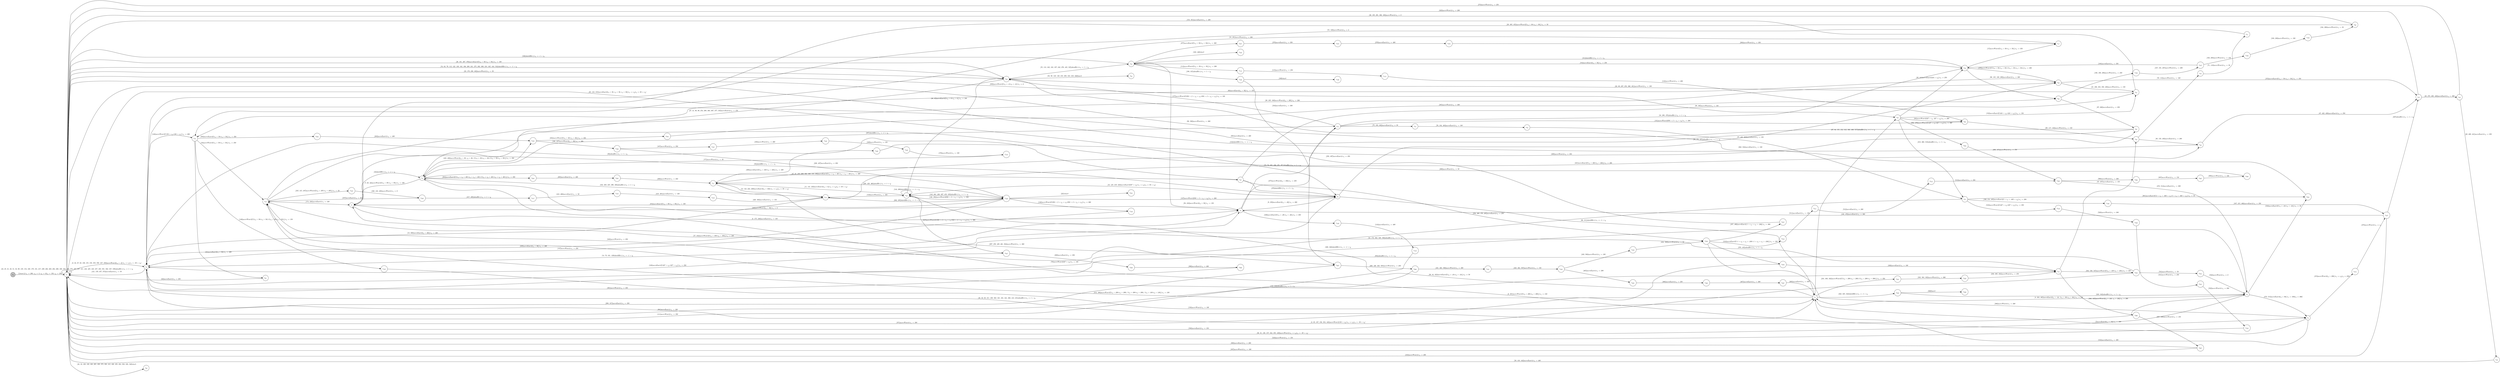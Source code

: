 digraph EFSM{
  graph [rankdir="LR", fontname="Latin Modern Math"];
  node [color="black", fillcolor="white", shape="circle", style="filled", fontname="Latin Modern Math"];
  edge [fontname="Latin Modern Math"];

  s0[fillcolor="gray", label=<s<sub>0</sub>>];
  s1[label=<s<sub>1</sub>>];
  s2[label=<s<sub>2</sub>>];
  s3[label=<s<sub>3</sub>>];
  s4[label=<s<sub>4</sub>>];
  s5[label=<s<sub>5</sub>>];
  s6[label=<s<sub>6</sub>>];
  s7[label=<s<sub>7</sub>>];
  s8[label=<s<sub>8</sub>>];
  s9[label=<s<sub>9</sub>>];
  s10[label=<s<sub>10</sub>>];
  s11[label=<s<sub>11</sub>>];
  s12[label=<s<sub>12</sub>>];
  s15[label=<s<sub>15</sub>>];
  s16[label=<s<sub>16</sub>>];
  s17[label=<s<sub>17</sub>>];
  s18[label=<s<sub>18</sub>>];
  s19[label=<s<sub>19</sub>>];
  s20[label=<s<sub>20</sub>>];
  s21[label=<s<sub>21</sub>>];
  s22[label=<s<sub>22</sub>>];
  s29[label=<s<sub>29</sub>>];
  s32[label=<s<sub>32</sub>>];
  s44[label=<s<sub>44</sub>>];
  s45[label=<s<sub>45</sub>>];
  s46[label=<s<sub>46</sub>>];
  s47[label=<s<sub>47</sub>>];
  s48[label=<s<sub>48</sub>>];
  s49[label=<s<sub>49</sub>>];
  s55[label=<s<sub>55</sub>>];
  s61[label=<s<sub>61</sub>>];
  s64[label=<s<sub>64</sub>>];
  s67[label=<s<sub>67</sub>>];
  s68[label=<s<sub>68</sub>>];
  s70[label=<s<sub>70</sub>>];
  s71[label=<s<sub>71</sub>>];
  s75[label=<s<sub>75</sub>>];
  s76[label=<s<sub>76</sub>>];
  s77[label=<s<sub>77</sub>>];
  s87[label=<s<sub>87</sub>>];
  s96[label=<s<sub>96</sub>>];
  s97[label=<s<sub>97</sub>>];
  s106[label=<s<sub>106</sub>>];
  s107[label=<s<sub>107</sub>>];
  s109[label=<s<sub>109</sub>>];
  s110[label=<s<sub>110</sub>>];
  s114[label=<s<sub>114</sub>>];
  s115[label=<s<sub>115</sub>>];
  s126[label=<s<sub>126</sub>>];
  s146[label=<s<sub>146</sub>>];
  s149[label=<s<sub>149</sub>>];
  s163[label=<s<sub>163</sub>>];
  s165[label=<s<sub>165</sub>>];
  s166[label=<s<sub>166</sub>>];
  s167[label=<s<sub>167</sub>>];
  s168[label=<s<sub>168</sub>>];
  s169[label=<s<sub>169</sub>>];
  s170[label=<s<sub>170</sub>>];
  s186[label=<s<sub>186</sub>>];
  s187[label=<s<sub>187</sub>>];
  s192[label=<s<sub>192</sub>>];
  s193[label=<s<sub>193</sub>>];
  s198[label=<s<sub>198</sub>>];
  s199[label=<s<sub>199</sub>>];
  s204[label=<s<sub>204</sub>>];
  s205[label=<s<sub>205</sub>>];
  s207[label=<s<sub>207</sub>>];
  s221[label=<s<sub>221</sub>>];
  s231[label=<s<sub>231</sub>>];
  s232[label=<s<sub>232</sub>>];
  s245[label=<s<sub>245</sub>>];
  s246[label=<s<sub>246</sub>>];
  s256[label=<s<sub>256</sub>>];
  s257[label=<s<sub>257</sub>>];
  s260[label=<s<sub>260</sub>>];
  s277[label=<s<sub>277</sub>>];
  s278[label=<s<sub>278</sub>>];
  s279[label=<s<sub>279</sub>>];
  s282[label=<s<sub>282</sub>>];
  s284[label=<s<sub>284</sub>>];
  s306[label=<s<sub>306</sub>>];
  s307[label=<s<sub>307</sub>>];
  s322[label=<s<sub>322</sub>>];
  s326[label=<s<sub>326</sub>>];
  s347[label=<s<sub>347</sub>>];
  s361[label=<s<sub>361</sub>>];
  s370[label=<s<sub>370</sub>>];
  s383[label=<s<sub>383</sub>>];
  s389[label=<s<sub>389</sub>>];
  s390[label=<s<sub>390</sub>>];
  s394[label=<s<sub>394</sub>>];
  s395[label=<s<sub>395</sub>>];
  s396[label=<s<sub>396</sub>>];
  s397[label=<s<sub>397</sub>>];
  s398[label=<s<sub>398</sub>>];
  s417[label=<s<sub>417</sub>>];
  s418[label=<s<sub>418</sub>>];
  s419[label=<s<sub>419</sub>>];
  s431[label=<s<sub>431</sub>>];
  s432[label=<s<sub>432</sub>>];
  s433[label=<s<sub>433</sub>>];
  s465[label=<s<sub>465</sub>>];
  s466[label=<s<sub>466</sub>>];
  s467[label=<s<sub>467</sub>>];
  s474[label=<s<sub>474</sub>>];
  s498[label=<s<sub>498</sub>>];
  s510[label=<s<sub>510</sub>>];
  s511[label=<s<sub>511</sub>>];
  s512[label=<s<sub>512</sub>>];
  s519[label=<s<sub>519</sub>>];
  s520[label=<s<sub>520</sub>>];
  s521[label=<s<sub>521</sub>>];
  s522[label=<s<sub>522</sub>>];
  s531[label=<s<sub>531</sub>>];

  s0->s1[label=<<i> [1]start:2/o<sub>1</sub> := 200, o<sub>2</sub> := 3, o<sub>3</sub> := 0&#91;r<sub>3</sub> := 150, r<sub>2</sub> := 250&#93;</i>>];
  s4->s5[label=<<i> [5]moveEast:0&#91;r<sub>3</sub> &gt; -24&#93;/o<sub>1</sub> := 200</i>>];
  s5->s6[label=<<i> [6, 381]moveWest:0&#91;!(r<sub>3</sub> &gt; 298&or;r<sub>3</sub> &gt; 298)&#93;/o<sub>1</sub> := 150</i>>];
  s6->s7[label=<<i> [7, 28, 42]moveWest:0&#91;!(r<sub>3</sub> &gt; 98&or;r<sub>3</sub> &gt; 98)&#93;/o<sub>1</sub> := 100</i>>];
  s8->s9[label=<<i> [9, 250]moveEast:0&#91;r<sub>3</sub> &gt; -26&#93;/o<sub>1</sub> := 200</i>>];
  s10->s11[label=<<i> [11, 141, 223]moveEast:0&#91;r<sub>3</sub> &gt; 0&#93;/o<sub>1</sub> := r<sub>2</sub>&#91;r<sub>2</sub> := 50 + r<sub>2</sub>&#93;</i>>];
  s12->s2[label=<<i> [13, 330]moveEast:0&#91;r<sub>2</sub> &gt; 263&#93;/o<sub>1</sub> := 400</i>>];
  s16->s17[label=<<i> [17]moveWest:0&#91;!(r<sub>3</sub> &gt; 50&or;r<sub>3</sub> &gt; 50)&#93;/o<sub>1</sub> := 350</i>>];
  s17->s18[label=<<i> [18, 281]moveWest:0/o<sub>1</sub> := 300</i>>];
  s18->s19[label=<<i> [19]moveWest:0&#91;!(r<sub>3</sub> &gt; 50&or;r<sub>3</sub> &gt; 50)&#93;/o<sub>1</sub> := 250</i>>];
  s10->s22[label=<<i> [40, 85]moveEast:0&#91;!(r<sub>3</sub> &gt; 0&or;r<sub>3</sub> &gt; 0)&#93;/o<sub>1</sub> := 100</i>>];
  s7->s6[label=<<i> [43]shieldHit:1/o<sub>1</sub> := -1 + i<sub>0</sub></i>>];
  s44->s45[label=<<i> [45, 437]moveEast:0/o<sub>1</sub> := 150</i>>];
  s55->s8[label=<<i> [56, 243]moveWest:0&#91;r<sub>3</sub> &gt; 50&#93;/o<sub>1</sub> := 150</i>>];
  s8->s19[label=<<i> [57, 244]moveWest:0&#91;!(r<sub>2</sub> &gt; 350&or;r<sub>2</sub> &gt; 350)&#93;/o<sub>1</sub> := 100</i>>];
  s19->s9[label=<<i> [58]shieldHit:1/o<sub>1</sub> := -1 + i<sub>0</sub></i>>];
  s20->s18[label=<<i> [60]moveEast:0&#91;r<sub>3</sub> &gt; 50&#93;/o<sub>1</sub> := 150</i>>];
  s18->s61[label=<<i> [61]moveEast:0&#91;r<sub>3</sub> &gt; 50&#93;/o<sub>1</sub> := 200</i>>];
  s61->s1[label=<<i> [62]moveEast:0/o<sub>1</sub> := 250</i>>];
  s9->s4[label=<<i> [66, 311]shieldHit:1/o<sub>1</sub> := -1 + i<sub>0</sub></i>>];
  s67->s68[label=<<i> [68]moveWest:0&#91;327 &gt; r<sub>2</sub>, 327 &gt; r<sub>2</sub>&#93;/o<sub>1</sub> := 200</i>>];
  s45->s70[label=<<i> [70, 118]moveWest:0/o<sub>1</sub> := 100</i>>];
  s70->s71[label=<<i> [71, 119]moveWest:0/o<sub>1</sub> := 50</i>>];
  s71->s2[label=<<i> [72, 120]moveWest:0/o<sub>1</sub> := 0</i>>];
  s2->s8[label=<<i> [14, 73, 101, 129]shieldHit:1/o<sub>1</sub> := -1 + i<sub>0</sub></i>>];
  s77->s1[label=<<i> [78]moveWest:0&#91;327 &gt; r<sub>2</sub>&#93;/o<sub>1</sub> := 100</i>>];
  s4->s10[label=<<i> [39, 84, 452]moveEast:0&#91;!(r<sub>3</sub> &gt; -24&or;r<sub>3</sub> &gt; -24)&#93;/o<sub>1</sub> := 50</i>>];
  s87->s21[label=<<i> [88, 365]moveWest:0/o<sub>1</sub> := 150</i>>];
  s87->s2[label=<<i> [92]alienHit:1/o<sub>1</sub> := 1 + i<sub>0</sub></i>>];
  s67->s16[label=<<i> [95, 313]moveEast:0&#91;424 &gt; r<sub>2</sub>&#93;/o<sub>1</sub> := 250</i>>];
  s96->s97[label=<<i> [97, 300]moveEast:0/o<sub>1</sub> := 350</i>>];
  s97->s1[label=<<i> [98, 500]moveWest:0/o<sub>1</sub> := 300</i>>];
  s15->s75[label=<<i> [75, 103, 402]moveEast:0/o<sub>1</sub> := 50</i>>];
  s75->s76[label=<<i> [76, 104, 403]moveEast:0/o<sub>1</sub> := 100</i>>];
  s76->s77[label=<<i> [77, 105, 404]moveEast:0/o<sub>1</sub> := 150</i>>];
  s107->s8[label=<<i> [108, 476]moveEast:0/o<sub>1</sub> := 300</i>>];
  s8->s109[label=<<i> [109]moveEast:0&#91;!(r<sub>3</sub> &gt; -26&or;r<sub>3</sub> &gt; -26)&#93;/o<sub>1</sub> := 350</i>>];
  s109->s110[label=<<i> [110]moveEast:0/o<sub>1</sub> := 400</i>>];
  s110->s1[label=<<i> [111]moveWest:0/o<sub>1</sub> := 350</i>>];
  s55->s114[label=<<i> [114]moveWest:0&#91;!(r<sub>3</sub> &gt; 50&or;r<sub>3</sub> &gt; 50)&#93;/o<sub>1</sub> := 300</i>>];
  s114->s115[label=<<i> [115]moveWest:0/o<sub>1</sub> := 250</i>>];
  s115->s68[label=<<i> [116]moveWest:0/o<sub>1</sub> := 200</i>>];
  s2->s1[label=<<i> [121, 159, 357, 374]moveEast:0/o<sub>1</sub> := 50</i>>];
  s1->s9[label=<<i> [65, 124, 218]moveEast:0&#91;r<sub>3</sub> &gt; 50, r<sub>3</sub> &gt; 50, r<sub>3</sub> &gt; 50&#93;/o<sub>1</sub> := r<sub>2</sub>&#91;r<sub>2</sub> := 50 + r<sub>2</sub>&#93;</i>>];
  s10->s126[label=<<i> [126, 294]moveWest:0&#91;950 &gt; 2 &times; r<sub>2</sub> + r<sub>3</sub>&#93;/o<sub>1</sub> := 250</i>>];
  s126->s9[label=<<i> [127]moveWest:0&#91;950 &gt; 2 &times; r<sub>2</sub> + r<sub>3</sub>&#93;/o<sub>1</sub> := 200</i>>];
  s9->s2[label=<<i> [128]moveEast:0&#91;!(327 &gt; r<sub>2</sub>&or;327 &gt; r<sub>2</sub>)&#93;/o<sub>1</sub> := 250</i>>];
  s15->s68[label=<<i> [131]moveWest:0&#91;950 &gt; 2 &times; r<sub>2</sub> + r<sub>3</sub>&#93;/o<sub>1</sub> := 200</i>>];
  s68->s45[label=<<i> [69, 117, 132]moveWest:0/o<sub>1</sub> := 150</i>>];
  s46->s1[label=<<i> [134]shieldHit:1/o<sub>1</sub> := -1 + i<sub>0</sub></i>>];
  s2->s3[label=<<i> [3, 35, 137, 156, 354, 448]moveWest:0&#91;150 &gt; r<sub>3</sub>&#93;/o<sub>1</sub> := r<sub>3</sub>&#91;r<sub>3</sub> := -50 + r<sub>3</sub>&#93;</i>>];
  s12->s10[label=<<i> [143]moveWest:0/o<sub>1</sub> := 350</i>>];
  s10->s10[label=<<i> [144, 200]shieldHit:1/o<sub>1</sub> := -1 + i<sub>0</sub></i>>];
  s126->s146[label=<<i> [146]moveWest:0&#91;!(950 &gt; 2 &times; r<sub>2</sub> + r<sub>3</sub>&or;950 &gt; 2 &times; r<sub>2</sub> + r<sub>3</sub>)&#93;/o<sub>1</sub> := 300</i>>];
  s146->s2[label=<<i> [147]moveWest:0/o<sub>1</sub> := 250</i>>];
  s2->s18[label=<<i> [148]moveWest:0&#91;!(150 &gt; r<sub>3</sub>&or;150 &gt; r<sub>3</sub>)&#93;/o<sub>1</sub> := 200</i>>];
  s18->s149[label=<<i> [149]moveWest:0&#91;!(!(r<sub>3</sub> &gt; 50&or;r<sub>3</sub> &gt; 50)&or;!(r<sub>3</sub> &gt; 50&or;r<sub>3</sub> &gt; 50))&#93;/o<sub>1</sub> := 150</i>>];
  s149->s4[label=<<i> [150]moveWest:0/o<sub>1</sub> := 100</i>>];
  s67->s21[label=<<i> [152]moveEast:0&#91;!(424 &gt; r<sub>2</sub>&or;424 &gt; r<sub>2</sub>)&#93;/o<sub>1</sub> := 150</i>>];
  s21->s1[label=<<i> [153, 351]moveEast:0/o<sub>1</sub> := 200</i>>];
  s3->s1[label=<<i> [36, 81, 138, 157, 344, 355, 449]moveWest:0/o<sub>1</sub> := r<sub>3</sub>&#91;r<sub>3</sub> := -50 + r<sub>3</sub>&#93;</i>>];
  s55->s163[label=<<i> [163, 446]win:0</i>>];
  s6->s165[label=<<i> [165, 226]moveWest:0&#91;r<sub>3</sub> &gt; 98, r<sub>3</sub> &gt; 98, !(!(r<sub>3</sub> &gt; 50&or;r<sub>3</sub> &gt; 50)&or;!(r<sub>3</sub> &gt; 50&or;r<sub>3</sub> &gt; 50))&#93;/o<sub>1</sub> := 350</i>>];
  s165->s166[label=<<i> [166, 227]moveWest:0&#91;r<sub>3</sub> &gt; 98&#93;/o<sub>1</sub> := 300</i>>];
  s166->s167[label=<<i> [167]moveWest:0/o<sub>1</sub> := 250</i>>];
  s167->s168[label=<<i> [168]moveWest:0/o<sub>1</sub> := 200</i>>];
  s168->s169[label=<<i> [169]moveWest:0/o<sub>1</sub> := 150</i>>];
  s169->s170[label=<<i> [170]moveWest:0/o<sub>1</sub> := 100</i>>];
  s170->s6[label=<<i> [171]moveWest:0/o<sub>1</sub> := 50</i>>];
  s6->s44[label=<<i> [44, 172, 382, 529, 536]alienHit:1/o<sub>1</sub> := 1 + i<sub>0</sub></i>>];
  s44->s19[label=<<i> [173, 234]alienHit:1/o<sub>1</sub> := 1 + i<sub>0</sub></i>>];
  s19->s7[label=<<i> [174, 248]moveEast:0/o<sub>1</sub> := 100</i>>];
  s7->s8[label=<<i> [8, 175, 249]moveEast:0/o<sub>1</sub> := 150</i>>];
  s8->s15[label=<<i> [15, 74, 102, 130, 176, 401]alienHit:1/o<sub>1</sub> := 1 + i<sub>0</sub></i>>];
  s15->s22[label=<<i> [177]moveWest:0&#91;!(950 &gt; 2 &times; r<sub>2</sub> + r<sub>3</sub>&or;950 &gt; 2 &times; r<sub>2</sub> + r<sub>3</sub>)&#93;/o<sub>1</sub> := 100</i>>];
  s22->s1[label=<<i> [23, 178, 238, 482]moveWest:0/o<sub>1</sub> := 50</i>>];
  s55->s16[label=<<i> [184]moveEast:0&#91;r<sub>3</sub> &gt; 50&#93;/o<sub>1</sub> := 250</i>>];
  s16->s96[label=<<i> [96, 185, 189, 299]moveEast:0/o<sub>1</sub> := 300</i>>];
  s187->s16[label=<<i> [188]moveEast:0/o<sub>1</sub> := 250</i>>];
  s96->s186[label=<<i> [186, 190, 286]moveWest:0/o<sub>1</sub> := 250</i>>];
  s186->s187[label=<<i> [187, 191, 287]moveWest:0/o<sub>1</sub> := 200</i>>];
  s187->s192[label=<<i> [192, 288]moveWest:0/o<sub>1</sub> := 150</i>>];
  s192->s193[label=<<i> [193, 289]moveWest:0/o<sub>1</sub> := 100</i>>];
  s193->s29[label=<<i> [194, 290]moveWest:0/o<sub>1</sub> := 50</i>>];
  s55->s198[label=<<i> [198, 315]alienHit:1/o<sub>1</sub> := 1 + i<sub>0</sub></i>>];
  s198->s199[label=<<i> [199]win:0</i>>];
  s10->s126[label=<<i> [145, 201, 220, 327, 453, 459]alienHit:1/o<sub>1</sub> := 1 + i<sub>0</sub></i>>];
  s126->s12[label=<<i> [202, 295]shieldHit:1/o<sub>1</sub> := -1 + i<sub>0</sub></i>>];
  s6->s204[label=<<i> [204]moveEast:0&#91;!(!(r<sub>3</sub> + r<sub>2</sub> &gt; 401&or;r<sub>3</sub> + r<sub>2</sub> &gt; 401)&or;!(r<sub>3</sub> + r<sub>2</sub> &gt; 401&or;r<sub>3</sub> + r<sub>2</sub> &gt; 401))&#93;/o<sub>1</sub> := 350</i>>];
  s204->s205[label=<<i> [205]moveEast:0/o<sub>1</sub> := 400</i>>];
  s205->s11[label=<<i> [206]moveWest:0/o<sub>1</sub> := 350</i>>];
  s11->s207[label=<<i> [207, 259, 429, 461, 504]moveWest:0/o<sub>1</sub> := 300</i>>];
  s207->s1[label=<<i> [208, 317]moveEast:0/o<sub>1</sub> := 350</i>>];
  s77->s106[label=<<i> [106, 214, 405]moveEast:0&#91;2 &times; r<sub>3</sub> &gt; -402 + r<sub>2</sub>&#93;/o<sub>1</sub> := 200</i>>];
  s106->s107[label=<<i> [107, 215, 406]moveEast:0/o<sub>1</sub> := 250</i>>];
  s107->s1[label=<<i> [216]moveWest:0/o<sub>1</sub> := 200</i>>];
  s126->s221[label=<<i> [221]win:0</i>>];
  s9->s10[label=<<i> [10, 125, 219, 222]moveEast:0&#91;327 &gt; r<sub>2</sub>&#93;/o<sub>1</sub> := r<sub>2</sub>&#91;r<sub>2</sub> := 50 + r<sub>2</sub>&#93;</i>>];
  s11->s12[label=<<i> [12, 142, 224, 329]moveEast:0&#91;r<sub>2</sub> &gt; 348&#93;/o<sub>1</sub> := r<sub>2</sub>&#91;r<sub>2</sub> := 50 + r<sub>2</sub>&#93;</i>>];
  s166->s126[label=<<i> [228, 427]moveEast:0/o<sub>1</sub> := 350</i>>];
  s126->s2[label=<<i> [229]moveEast:0&#91;r<sub>3</sub> &gt; 98&#93;/o<sub>1</sub> := 400</i>>];
  s19->s20[label=<<i> [20, 235, 349]moveWest:0&#91;r<sub>2</sub> &gt; 295&#93;/o<sub>1</sub> := 200</i>>];
  s19->s245[label=<<i> [245, 415, 487]moveWest:0&#91;!(r<sub>2</sub> &gt; 295&or;r<sub>2</sub> &gt; 295)&#93;/o<sub>1</sub> := 50</i>>];
  s245->s246[label=<<i> [246, 416, 488]moveWest:0/o<sub>1</sub> := 0</i>>];
  s246->s19[label=<<i> [247]moveEast:0/o<sub>1</sub> := 50</i>>];
  s9->s20[label=<<i> [59, 251, 271]alienHit:1/o<sub>1</sub> := 1 + i<sub>0</sub></i>>];
  s20->s21[label=<<i> [21, 236, 252, 350, 480]moveWest:0/o<sub>1</sub> := 150</i>>];
  s256->s257[label=<<i> [257, 496]moveEast:0&#91;-1 &times; r<sub>2</sub> + r<sub>3</sub> &gt; -246&#93;/o<sub>1</sub> := 300</i>>];
  s257->s11[label=<<i> [258, 497]moveEast:0/o<sub>1</sub> := 350</i>>];
  s207->s260[label=<<i> [260, 430, 462, 505]moveWest:0/o<sub>1</sub> := 250</i>>];
  s260->s1[label=<<i> [261]moveEast:0/o<sub>1</sub> := 300</i>>];
  s1->s22[label=<<i> [26, 161, 267, 376]moveEast:0&#91;!(r<sub>3</sub> &gt; 50&or;r<sub>3</sub> &gt; 50)&#93;/o<sub>1</sub> := 100</i>>];
  s87->s9[label=<<i> [270]shieldHit:1/o<sub>1</sub> := -1 + i<sub>0</sub></i>>];
  s20->s47[label=<<i> [272]moveEast:0&#91;!(r<sub>3</sub> &gt; 50&or;r<sub>3</sub> &gt; 50)&#93;/o<sub>1</sub> := 250</i>>];
  s47->s48[label=<<i> [48, 273, 408, 440]moveEast:0/o<sub>1</sub> := 300</i>>];
  s48->s1[label=<<i> [274]moveWest:0/o<sub>1</sub> := 250</i>>];
  s55->s277[label=<<i> [277]moveEast:0&#91;!(r<sub>3</sub> &gt; 50&or;r<sub>3</sub> &gt; 50)&#93;/o<sub>1</sub> := 300</i>>];
  s277->s278[label=<<i> [278]moveEast:0/o<sub>1</sub> := 350</i>>];
  s278->s279[label=<<i> [279]moveEast:0/o<sub>1</sub> := 400</i>>];
  s279->s17[label=<<i> [280]moveWest:0/o<sub>1</sub> := 350</i>>];
  s18->s282[label=<<i> [282]moveEast:0&#91;!(r<sub>3</sub> &gt; 50&or;r<sub>3</sub> &gt; 50)&#93;/o<sub>1</sub> := 350</i>>];
  s282->s165[label=<<i> [283]moveEast:0/o<sub>1</sub> := 400</i>>];
  s165->s284[label=<<i> [284]moveWest:0&#91;!(r<sub>3</sub> &gt; 98&or;r<sub>3</sub> &gt; 98)&#93;/o<sub>1</sub> := 350</i>>];
  s284->s96[label=<<i> [285]moveWest:0/o<sub>1</sub> := 300</i>>];
  s6->s15[label=<<i> [297]shieldHit:1/o<sub>1</sub> := -1 + i<sub>0</sub></i>>];
  s15->s16[label=<<i> [16, 298, 478]alienHit:1/o<sub>1</sub> := 1 + i<sub>0</sub></i>>];
  s97->s2[label=<<i> [301]moveEast:0/o<sub>1</sub> := 400</i>>];
  s44->s306[label=<<i> [306, 335]moveWest:0&#91;r<sub>3</sub> &gt; 126, r<sub>3</sub> &gt; 126&#93;/o<sub>1</sub> := 200</i>>];
  s306->s307[label=<<i> [307, 336]moveWest:0/o<sub>1</sub> := 150</i>>];
  s307->s1[label=<<i> [308]moveEast:0/o<sub>1</sub> := 200</i>>];
  s22->s64[label=<<i> [64, 80, 123, 140, 210, 293, 310, 319, 346]lose:0</i>>];
  s16->s55[label=<<i> [314]shieldHit:1/o<sub>1</sub> := -1 + i<sub>0</sub></i>>];
  s198->s207[label=<<i> [316]moveEast:0/o<sub>1</sub> := 300</i>>];
  s3->s2[label=<<i> [320, 340]shieldHit:1/o<sub>1</sub> := -1 + i<sub>0</sub></i>>];
  s322->s3[label=<<i> [323, 343]alienHit:1/o<sub>1</sub> := 1 + i<sub>0</sub></i>>];
  s322->s326[label=<<i> [326]lose:0</i>>];
  s4->s231[label=<<i> [231, 303, 332]moveWest:0&#91;!(!(r<sub>2</sub> &gt; 299&or;r<sub>2</sub> &gt; 299)&or;!(r<sub>2</sub> &gt; 299&or;r<sub>2</sub> &gt; 299))&#93;/o<sub>1</sub> := 350</i>>];
  s231->s232[label=<<i> [232, 304, 333]moveWest:0/o<sub>1</sub> := 300</i>>];
  s232->s44[label=<<i> [233, 305, 334]moveWest:0/o<sub>1</sub> := 250</i>>];
  s307->s1[label=<<i> [337]moveWest:0/o<sub>1</sub> := 100</i>>];
  s2->s4[label=<<i> [38, 83, 93, 211, 230, 302, 321, 331, 341, 392, 413, 451]alienHit:1/o<sub>1</sub> := 1 + i<sub>0</sub></i>>];
  s4->s322[label=<<i> [322, 325, 342]shieldHit:1/o<sub>1</sub> := -1 + i<sub>0</sub></i>>];
  s10->s347[label=<<i> [347]moveWest:0&#91;!(950 &gt; 2 &times; r<sub>2</sub> + r<sub>3</sub>&or;950 &gt; 2 &times; r<sub>2</sub> + r<sub>3</sub>)&#93;/o<sub>1</sub> := 300</i>>];
  s347->s19[label=<<i> [348]moveWest:0/o<sub>1</sub> := 250</i>>];
  s1->s2[label=<<i> [2, 34, 37, 82, 136, 155, 158, 353, 356, 447, 450]moveWest:0&#91;r<sub>3</sub> &gt; -2&#93;/o<sub>1</sub> := r<sub>3</sub>&#91;r<sub>3</sub> := -50 + r<sub>3</sub>&#93;</i>>];
  s1->s67[label=<<i> [359]moveWest:0&#91;!(r<sub>3</sub> &gt; -2&or;r<sub>3</sub> &gt; -2)&#93;/o<sub>1</sub> := 0</i>>];
  s77->s361[label=<<i> [361]moveEast:0&#91;!(2 &times; r<sub>3</sub> &gt; -402 + r<sub>2</sub>&or;2 &times; r<sub>3</sub> &gt; -402 + r<sub>2</sub>)&#93;/o<sub>1</sub> := 50</i>>];
  s361->s22[label=<<i> [362, 534]moveEast:0/o<sub>1</sub> := 100</i>>];
  s22->s6[label=<<i> [27, 41, 86, 90, 254, 268, 363, 367, 377, 535]moveEast:0/o<sub>1</sub> := 150</i>>];
  s6->s87[label=<<i> [87, 91, 255, 269, 364, 368, 378, 494]moveEast:0&#91;!(r<sub>3</sub> + r<sub>2</sub> &gt; 401&or;r<sub>3</sub> + r<sub>2</sub> &gt; 401)&#93;/o<sub>1</sub> := 200</i>>];
  s256->s370[label=<<i> [370, 435]alienHit:1/o<sub>1</sub> := 1 + i<sub>0</sub></i>>];
  s370->s1[label=<<i> [371]moveWest:0/o<sub>1</sub> := 200</i>>];
  s256->s5[label=<<i> [380]moveWest:0/o<sub>1</sub> := 200</i>>];
  s383->s7[label=<<i> [384]alienHit:1/o<sub>1</sub> := 1 + i<sub>0</sub></i>>];
  s7->s29[label=<<i> [29, 385, 455]moveWest:0&#91;!(r<sub>3</sub> &gt; 98&or;r<sub>3</sub> &gt; 98)&#93;/o<sub>1</sub> := 50</i>>];
  s347->s389[label=<<i> [389]moveEast:0/o<sub>1</sub> := 350</i>>];
  s389->s390[label=<<i> [390]moveEast:0/o<sub>1</sub> := 400</i>>];
  s390->s2[label=<<i> [391]moveWest:0/o<sub>1</sub> := 350</i>>];
  s67->s394[label=<<i> [394, 470]moveWest:0&#91;!(327 &gt; r<sub>2</sub>&or;327 &gt; r<sub>2</sub>)&#93;/o<sub>1</sub> := 300</i>>];
  s394->s395[label=<<i> [395, 471]moveWest:0/o<sub>1</sub> := 250</i>>];
  s395->s396[label=<<i> [396]moveWest:0/o<sub>1</sub> := 200</i>>];
  s396->s397[label=<<i> [397]moveWest:0/o<sub>1</sub> := 150</i>>];
  s397->s398[label=<<i> [398]moveWest:0/o<sub>1</sub> := 100</i>>];
  s398->s7[label=<<i> [399]moveWest:0/o<sub>1</sub> := 50</i>>];
  s7->s8[label=<<i> [400]moveWest:0&#91;r<sub>3</sub> &gt; 98&#93;/o<sub>1</sub> := 0</i>>];
  s107->s47[label=<<i> [407]alienHit:1/o<sub>1</sub> := 1 + i<sub>0</sub></i>>];
  s4->s19[label=<<i> [414, 486]moveWest:0&#91;!(r<sub>2</sub> &gt; 299&or;r<sub>2</sub> &gt; 299), !(r<sub>2</sub> &gt; 299&or;r<sub>2</sub> &gt; 299), !(r<sub>3</sub> &gt; 149&or;r<sub>3</sub> &gt; 149)&#93;/o<sub>1</sub> := 100</i>>];
  s246->s417[label=<<i> [417, 489]alienHit:1/o<sub>1</sub> := 1 + i<sub>0</sub></i>>];
  s417->s418[label=<<i> [418, 490]moveEast:0/o<sub>1</sub> := 50</i>>];
  s418->s419[label=<<i> [419, 491]moveEast:0/o<sub>1</sub> := 100</i>>];
  s419->s12[label=<<i> [420, 492]moveEast:0/o<sub>1</sub> := 150</i>>];
  s12->s46[label=<<i> [421]moveEast:0&#91;!(r<sub>2</sub> &gt; 263&or;r<sub>2</sub> &gt; 263)&#93;/o<sub>1</sub> := 200</i>>];
  s47->s1[label=<<i> [423]moveWest:0/o<sub>1</sub> := 200</i>>];
  s260->s431[label=<<i> [431, 463, 506]moveWest:0/o<sub>1</sub> := 200</i>>];
  s431->s432[label=<<i> [432, 464, 507]moveWest:0/o<sub>1</sub> := 150</i>>];
  s432->s433[label=<<i> [433, 508]moveWest:0/o<sub>1</sub> := 100</i>>];
  s433->s256[label=<<i> [434, 509]moveWest:0/o<sub>1</sub> := 50</i>>];
  s370->s44[label=<<i> [436]moveEast:0/o<sub>1</sub> := 100</i>>];
  s45->s46[label=<<i> [46, 133, 438]moveEast:0/o<sub>1</sub> := 200</i>>];
  s46->s47[label=<<i> [47, 422, 439]moveEast:0/o<sub>1</sub> := 250</i>>];
  s48->s49[label=<<i> [49, 409, 441]moveEast:0/o<sub>1</sub> := 350</i>>];
  s49->s1[label=<<i> [50, 410, 442]moveEast:0/o<sub>1</sub> := 400</i>>];
  s1->s22[label=<<i> [54, 63, 79, 112, 122, 139, 182, 196, 209, 241, 275, 292, 309, 318, 345, 444, 524]shieldHit:1/o<sub>1</sub> := -1 + i<sub>0</sub></i>>];
  s126->s7[label=<<i> [454]moveEast:0&#91;!(r<sub>3</sub> &gt; 98&or;r<sub>3</sub> &gt; 98)&#93;/o<sub>1</sub> := 100</i>>];
  s29->s1[label=<<i> [30, 195, 291, 386, 456]moveWest:0/o<sub>1</sub> := 0</i>>];
  s126->s11[label=<<i> [328, 428, 460]alienHit:1/o<sub>1</sub> := 1 + i<sub>0</sub></i>>];
  s432->s465[label=<<i> [465]moveEast:0/o<sub>1</sub> := 200</i>>];
  s465->s466[label=<<i> [466]moveEast:0/o<sub>1</sub> := 250</i>>];
  s466->s467[label=<<i> [467]moveEast:0/o<sub>1</sub> := 300</i>>];
  s467->s4[label=<<i> [468]moveEast:0/o<sub>1</sub> := 350</i>>];
  s4->s67[label=<<i> [67, 94, 151, 212, 312, 393, 469, 517]alienHit:1/o<sub>1</sub> := 1 + i<sub>0</sub></i>>];
  s395->s3[label=<<i> [472, 514]moveEast:0/o<sub>1</sub> := 300</i>>];
  s3->s5[label=<<i> [473, 515]moveEast:0&#91;r<sub>3</sub> &gt; 98&#93;/o<sub>1</sub> := 350&#91;r<sub>3</sub> := 300&#93;</i>>];
  s5->s474[label=<<i> [474]moveWest:0&#91;r<sub>3</sub> &gt; 298&#93;/o<sub>1</sub> := r<sub>3</sub>&#91;r<sub>3</sub> := 250&#93;</i>>];
  s474->s107[label=<<i> [475]moveWest:0/o<sub>1</sub> := r<sub>3</sub></i>>];
  s8->s15[label=<<i> [477]moveWest:0&#91;r<sub>2</sub> &gt; 350&#93;/o<sub>1</sub> := 250</i>>];
  s16->s20[label=<<i> [479]moveWest:0&#91;!(!(r<sub>3</sub> &gt; 50&or;r<sub>3</sub> &gt; 50)&or;!(r<sub>3</sub> &gt; 50&or;r<sub>3</sub> &gt; 50))&#93;/o<sub>1</sub> := 200</i>>];
  s21->s22[label=<<i> [22, 89, 237, 253, 366, 481]moveWest:0/o<sub>1</sub> := 100</i>>];
  s3->s4[label=<<i> [4, 324, 485]moveEast:0&#91;r<sub>3</sub> &gt; -24, !(r<sub>3</sub> &gt; 98&or;r<sub>3</sub> &gt; 98)&#93;/o<sub>1</sub> := 150</i>>];
  s12->s6[label=<<i> [164, 203, 225, 296, 493]alienHit:1/o<sub>1</sub> := 1 + i<sub>0</sub></i>>];
  s87->s256[label=<<i> [256, 369, 379, 495]moveEast:0/o<sub>1</sub> := 250</i>>];
  s11->s498[label=<<i> [498]moveEast:0&#91;!(r<sub>2</sub> &gt; 348&or;r<sub>2</sub> &gt; 348)&#93;/o<sub>1</sub> := 400</i>>];
  s498->s97[label=<<i> [499]moveWest:0/o<sub>1</sub> := 350</i>>];
  s256->s510[label=<<i> [510]moveEast:0&#91;!(-1 &times; r<sub>2</sub> + r<sub>3</sub> &gt; -246&or;-1 &times; r<sub>2</sub> + r<sub>3</sub> &gt; -246)&#93;/o<sub>1</sub> := 100</i>>];
  s510->s511[label=<<i> [511]moveEast:0/o<sub>1</sub> := 150</i>>];
  s511->s512[label=<<i> [512]moveEast:0/o<sub>1</sub> := 200</i>>];
  s512->s395[label=<<i> [513]moveEast:0/o<sub>1</sub> := 250</i>>];
  s5->s4[label=<<i> [516]moveEast:0/o<sub>1</sub> := 400</i>>];
  s67->s77[label=<<i> [213, 360, 518]alienHit:1/o<sub>1</sub> := 1 + i<sub>0</sub></i>>];
  s77->s519[label=<<i> [519]moveWest:0&#91;!(327 &gt; r<sub>2</sub>&or;327 &gt; r<sub>2</sub>)&#93;/o<sub>1</sub> := 350</i>>];
  s519->s520[label=<<i> [520]moveWest:0/o<sub>1</sub> := 300</i>>];
  s520->s521[label=<<i> [521]moveWest:0/o<sub>1</sub> := 250</i>>];
  s521->s522[label=<<i> [522]moveWest:0/o<sub>1</sub> := 200</i>>];
  s522->s1[label=<<i> [523]moveWest:0/o<sub>1</sub> := 150</i>>];
  s22->s55[label=<<i> [55, 113, 162, 183, 197, 242, 276, 445, 525]alienHit:1/o<sub>1</sub> := 1 + i<sub>0</sub></i>>];
  s55->s1[label=<<i> [526]shieldHit:1/o<sub>1</sub> := -1 + i<sub>0</sub></i>>];
  s1->s1[label=<<i> [24, 25, 31, 33, 51, 52, 99, 135, 154, 160, 179, 181, 217, 239, 262, 263, 264, 266, 338, 352, 358, 372, 375, 387, 411, 424, 425, 443, 457, 483, 501, 502, 527, 539]alienHit:1/o<sub>1</sub> := 1 + i<sub>0</sub></i>>];
  s1->s32[label=<<i> [32, 53, 100, 180, 240, 265, 339, 373, 388, 412, 426, 458, 484, 503, 528, 540]win:0</i>>];
  s44->s383[label=<<i> [383, 530, 537]moveWest:0&#91;!(r<sub>3</sub> &gt; 126&or;r<sub>3</sub> &gt; 126)&#93;/o<sub>1</sub> := 100</i>>];
  s383->s531[label=<<i> [531]moveWest:0/o<sub>1</sub> := 50</i>>];
  s531->s3[label=<<i> [532]moveWest:0/o<sub>1</sub> := 0</i>>];
  s3->s361[label=<<i> [533]moveEast:0&#91;!(r<sub>3</sub> &gt; -24&or;r<sub>3</sub> &gt; -24)&#93;/o<sub>1</sub> := 50</i>>];
  s383->s1[label=<<i> [538]moveEast:0/o<sub>1</sub> := 150</i>>];
}